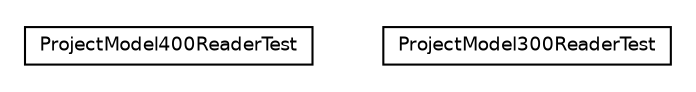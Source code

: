 #!/usr/local/bin/dot
#
# Class diagram 
# Generated by UmlGraph version 4.6 (http://www.spinellis.gr/sw/umlgraph)
#

digraph G {
	edge [fontname="Helvetica",fontsize=10,labelfontname="Helvetica",labelfontsize=10];
	node [fontname="Helvetica",fontsize=10,shape=plaintext];
	// org.apache.maven.archiva.repository.project.readers.ProjectModel400ReaderTest
	c2555 [label=<<table border="0" cellborder="1" cellspacing="0" cellpadding="2" port="p" href="./ProjectModel400ReaderTest.html">
		<tr><td><table border="0" cellspacing="0" cellpadding="1">
			<tr><td> ProjectModel400ReaderTest </td></tr>
		</table></td></tr>
		</table>>, fontname="Helvetica", fontcolor="black", fontsize=9.0];
	// org.apache.maven.archiva.repository.project.readers.ProjectModel300ReaderTest
	c2556 [label=<<table border="0" cellborder="1" cellspacing="0" cellpadding="2" port="p" href="./ProjectModel300ReaderTest.html">
		<tr><td><table border="0" cellspacing="0" cellpadding="1">
			<tr><td> ProjectModel300ReaderTest </td></tr>
		</table></td></tr>
		</table>>, fontname="Helvetica", fontcolor="black", fontsize=9.0];
}

